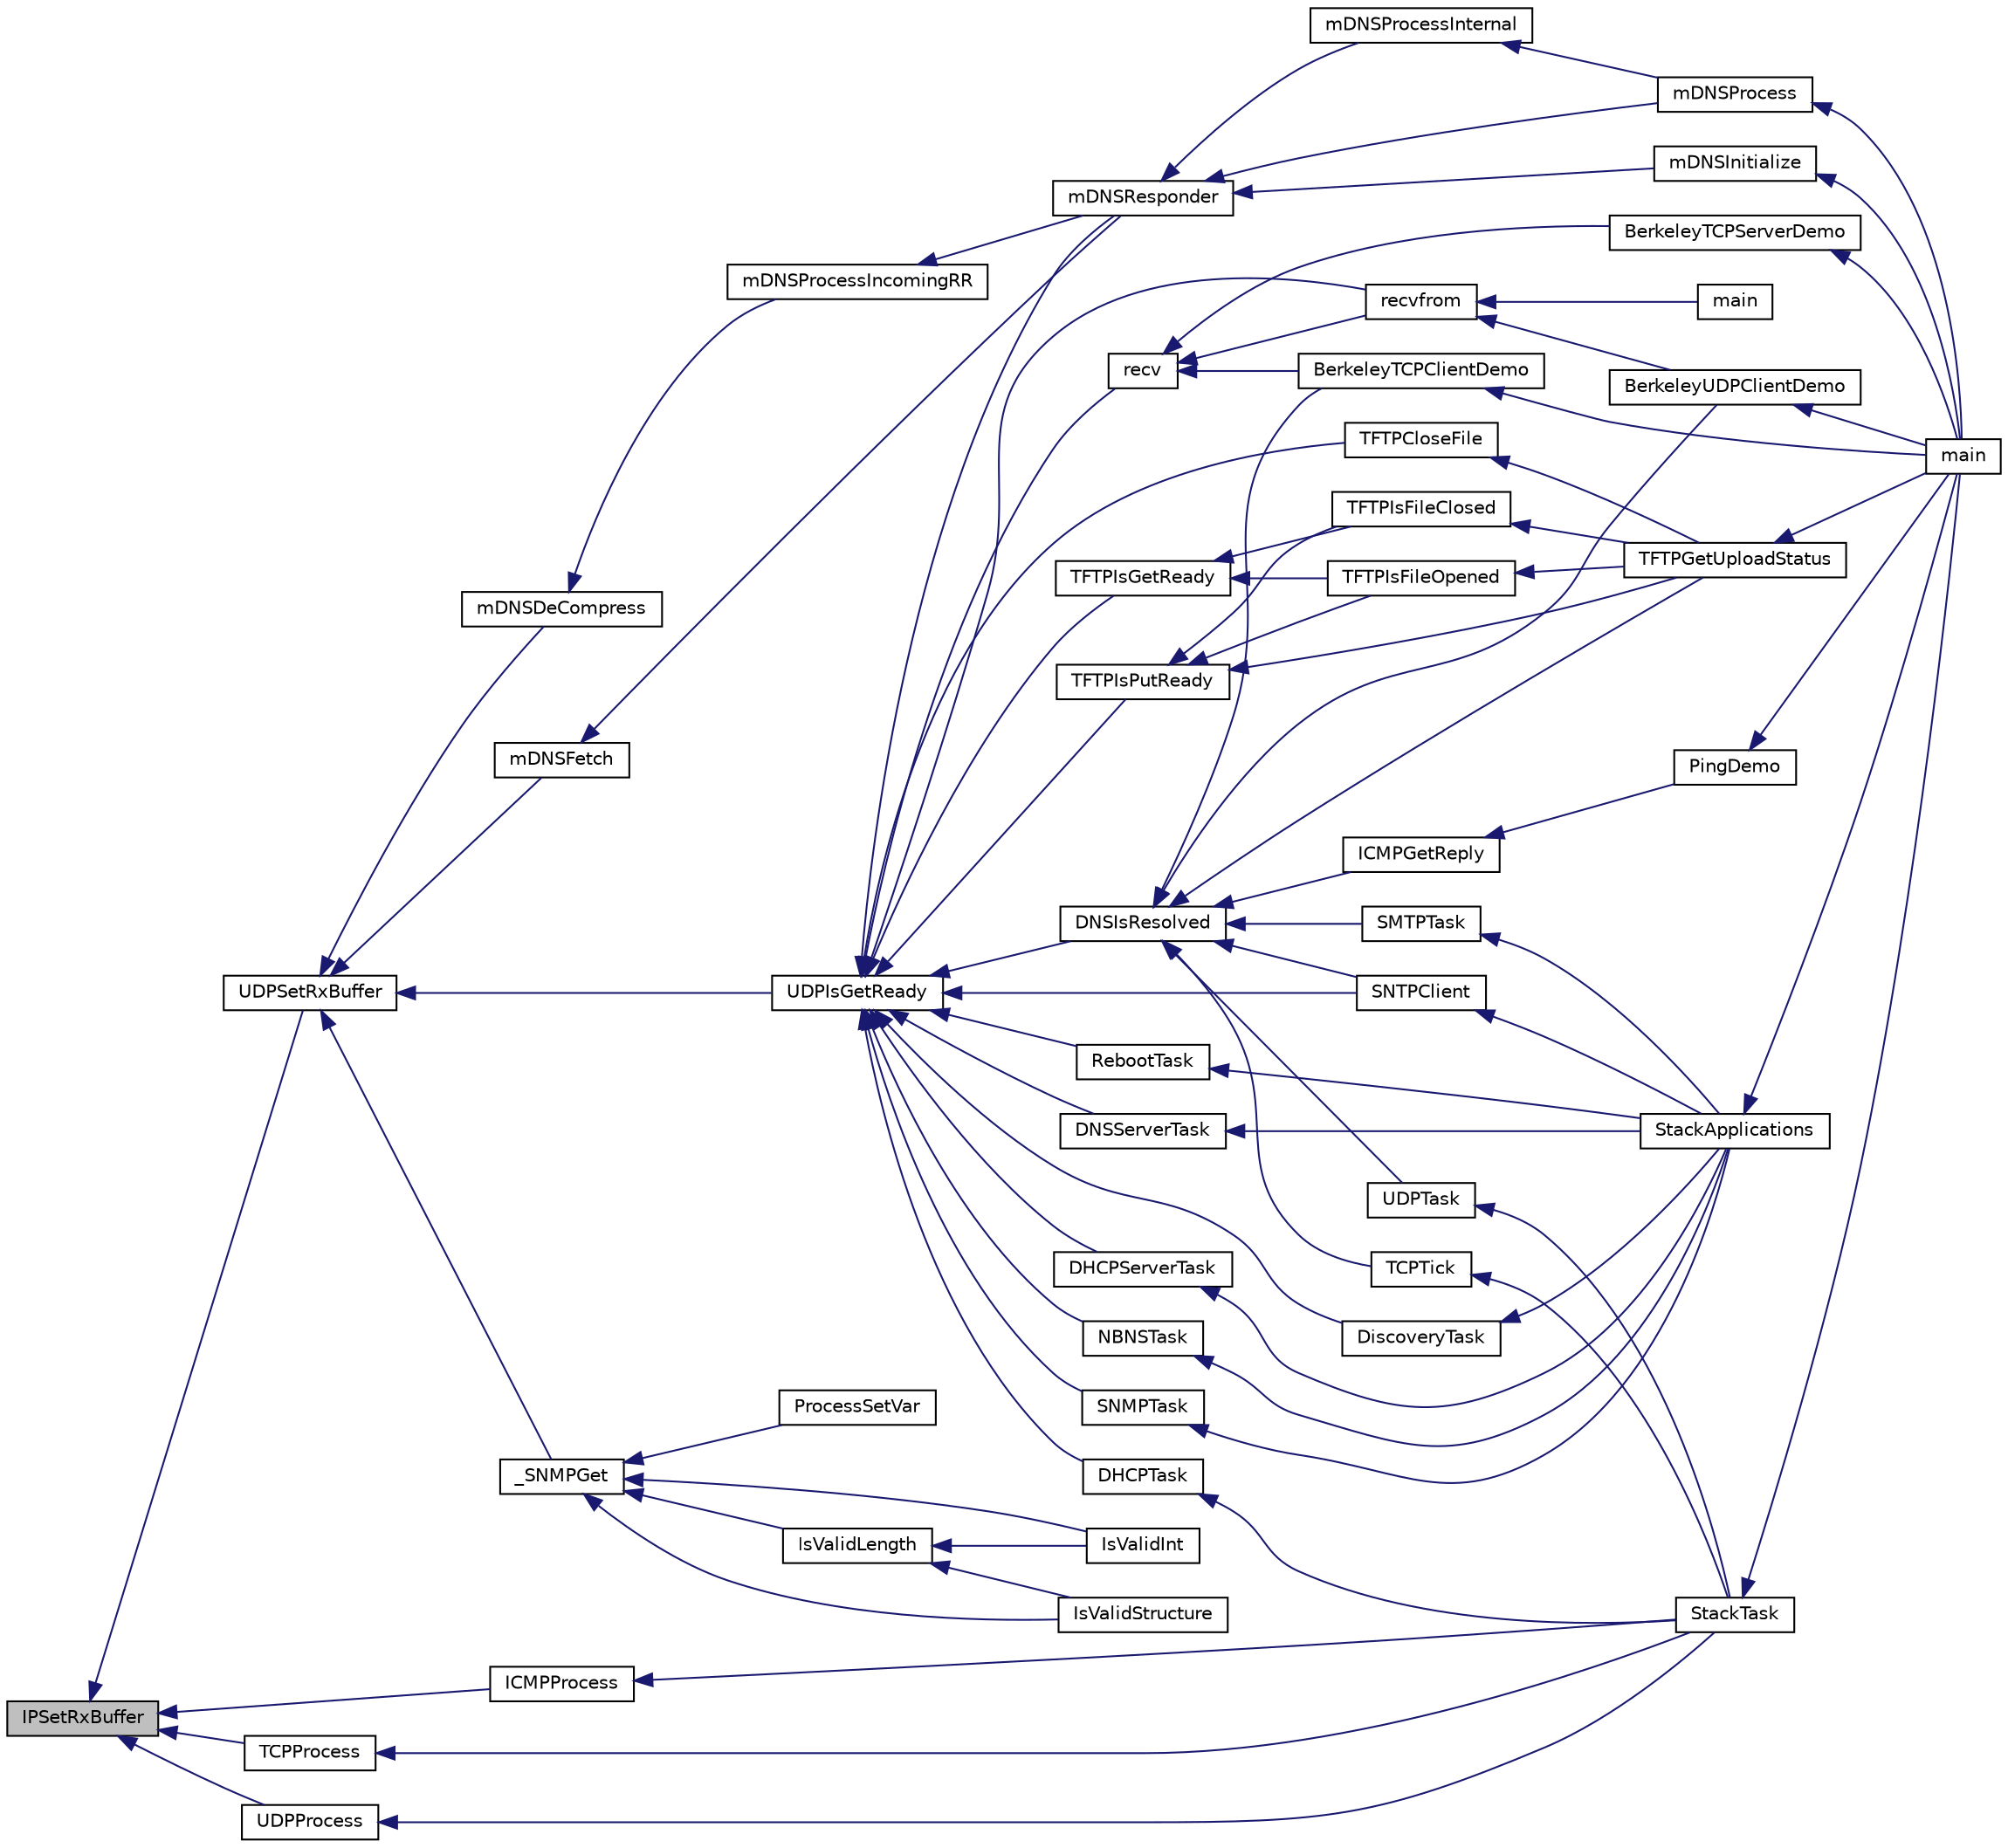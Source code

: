 digraph "IPSetRxBuffer"
{
  edge [fontname="Helvetica",fontsize="10",labelfontname="Helvetica",labelfontsize="10"];
  node [fontname="Helvetica",fontsize="10",shape=record];
  rankdir="LR";
  Node1 [label="IPSetRxBuffer",height=0.2,width=0.4,color="black", fillcolor="grey75", style="filled", fontcolor="black"];
  Node1 -> Node2 [dir="back",color="midnightblue",fontsize="10",style="solid"];
  Node2 [label="ICMPProcess",height=0.2,width=0.4,color="black", fillcolor="white", style="filled",URL="$_i_c_m_p_8c.html#acaf7153a1631ea64d8baefb732f8387e"];
  Node2 -> Node3 [dir="back",color="midnightblue",fontsize="10",style="solid"];
  Node3 [label="StackTask",height=0.2,width=0.4,color="black", fillcolor="white", style="filled",URL="$_stack_tsk_8c.html#af08da4d2f3df4dd4c1779b43c118c88f"];
  Node3 -> Node4 [dir="back",color="midnightblue",fontsize="10",style="solid"];
  Node4 [label="main",height=0.2,width=0.4,color="black", fillcolor="white", style="filled",URL="$_main_demo_8c.html#a6288eba0f8e8ad3ab1544ad731eb7667"];
  Node1 -> Node5 [dir="back",color="midnightblue",fontsize="10",style="solid"];
  Node5 [label="TCPProcess",height=0.2,width=0.4,color="black", fillcolor="white", style="filled",URL="$_t_c_p_8c.html#a1fa693b8370b2bb1f10823881a95612c"];
  Node5 -> Node3 [dir="back",color="midnightblue",fontsize="10",style="solid"];
  Node1 -> Node6 [dir="back",color="midnightblue",fontsize="10",style="solid"];
  Node6 [label="UDPSetRxBuffer",height=0.2,width=0.4,color="black", fillcolor="white", style="filled",URL="$_u_d_p_8c.html#a0dc4b7c53e2e3d3b91fe53ff2e135d72"];
  Node6 -> Node7 [dir="back",color="midnightblue",fontsize="10",style="solid"];
  Node7 [label="_SNMPGet",height=0.2,width=0.4,color="black", fillcolor="white", style="filled",URL="$_s_n_m_p_8c.html#a5827b1b9e5027e00ce052db9f633927c"];
  Node7 -> Node8 [dir="back",color="midnightblue",fontsize="10",style="solid"];
  Node8 [label="IsValidLength",height=0.2,width=0.4,color="black", fillcolor="white", style="filled",URL="$_s_n_m_p_8c.html#a2e7e1a3aef376ed7e8153d9ca151d5c5"];
  Node8 -> Node9 [dir="back",color="midnightblue",fontsize="10",style="solid"];
  Node9 [label="IsValidInt",height=0.2,width=0.4,color="black", fillcolor="white", style="filled",URL="$_s_n_m_p_8c.html#a84b95b3111304bcfa7dffbf430e5a939"];
  Node8 -> Node10 [dir="back",color="midnightblue",fontsize="10",style="solid"];
  Node10 [label="IsValidStructure",height=0.2,width=0.4,color="black", fillcolor="white", style="filled",URL="$_s_n_m_p_8c.html#aff3043fb9b66054d9dd87433ed690962"];
  Node7 -> Node9 [dir="back",color="midnightblue",fontsize="10",style="solid"];
  Node7 -> Node10 [dir="back",color="midnightblue",fontsize="10",style="solid"];
  Node7 -> Node11 [dir="back",color="midnightblue",fontsize="10",style="solid"];
  Node11 [label="ProcessSetVar",height=0.2,width=0.4,color="black", fillcolor="white", style="filled",URL="$_s_n_m_p_8c.html#a14c721f6097f49f91403036cae991f03"];
  Node6 -> Node12 [dir="back",color="midnightblue",fontsize="10",style="solid"];
  Node12 [label="UDPIsGetReady",height=0.2,width=0.4,color="black", fillcolor="white", style="filled",URL="$_u_d_p_8c.html#ae6cafd8670068265c3d9d921cd7e0675"];
  Node12 -> Node13 [dir="back",color="midnightblue",fontsize="10",style="solid"];
  Node13 [label="DiscoveryTask",height=0.2,width=0.4,color="black", fillcolor="white", style="filled",URL="$_announce_8c.html#aab5951adf7bd4f372bdd7feb3cc4e97b"];
  Node13 -> Node14 [dir="back",color="midnightblue",fontsize="10",style="solid"];
  Node14 [label="StackApplications",height=0.2,width=0.4,color="black", fillcolor="white", style="filled",URL="$_stack_tsk_8c.html#a7f8ff33bea9e052705b0a80d2dfcf399"];
  Node14 -> Node4 [dir="back",color="midnightblue",fontsize="10",style="solid"];
  Node12 -> Node15 [dir="back",color="midnightblue",fontsize="10",style="solid"];
  Node15 [label="recv",height=0.2,width=0.4,color="black", fillcolor="white", style="filled",URL="$_berkeley_a_p_i_8c.html#a554ce7ef429f34cc322dff78061d60ab"];
  Node15 -> Node16 [dir="back",color="midnightblue",fontsize="10",style="solid"];
  Node16 [label="recvfrom",height=0.2,width=0.4,color="black", fillcolor="white", style="filled",URL="$_berkeley_a_p_i_8c.html#a74916359322194f9857034fb2750a427"];
  Node16 -> Node17 [dir="back",color="midnightblue",fontsize="10",style="solid"];
  Node17 [label="main",height=0.2,width=0.4,color="black", fillcolor="white", style="filled",URL="$_m_c_h_p_detect_8cpp.html#a0ddf1224851353fc92bfbff6f499fa97"];
  Node16 -> Node18 [dir="back",color="midnightblue",fontsize="10",style="solid"];
  Node18 [label="BerkeleyUDPClientDemo",height=0.2,width=0.4,color="black", fillcolor="white", style="filled",URL="$_main_demo_8h.html#a59c55454b90169edc8f242abbc6c815b"];
  Node18 -> Node4 [dir="back",color="midnightblue",fontsize="10",style="solid"];
  Node15 -> Node19 [dir="back",color="midnightblue",fontsize="10",style="solid"];
  Node19 [label="BerkeleyTCPClientDemo",height=0.2,width=0.4,color="black", fillcolor="white", style="filled",URL="$_main_demo_8h.html#a2f47eed84b265359778d4d1c3a47f322"];
  Node19 -> Node4 [dir="back",color="midnightblue",fontsize="10",style="solid"];
  Node15 -> Node20 [dir="back",color="midnightblue",fontsize="10",style="solid"];
  Node20 [label="BerkeleyTCPServerDemo",height=0.2,width=0.4,color="black", fillcolor="white", style="filled",URL="$_main_demo_8h.html#a85ecc0787bf291b36e4aa7bff6b39157"];
  Node20 -> Node4 [dir="back",color="midnightblue",fontsize="10",style="solid"];
  Node12 -> Node16 [dir="back",color="midnightblue",fontsize="10",style="solid"];
  Node12 -> Node21 [dir="back",color="midnightblue",fontsize="10",style="solid"];
  Node21 [label="DHCPTask",height=0.2,width=0.4,color="black", fillcolor="white", style="filled",URL="$_d_h_c_p_8c.html#a83018f35cd5b3414a8f9a58c80df89d1"];
  Node21 -> Node3 [dir="back",color="midnightblue",fontsize="10",style="solid"];
  Node12 -> Node22 [dir="back",color="midnightblue",fontsize="10",style="solid"];
  Node22 [label="DHCPServerTask",height=0.2,width=0.4,color="black", fillcolor="white", style="filled",URL="$_d_h_c_ps_8c.html#a928a8299b98250ca1861582fc4016c61"];
  Node22 -> Node14 [dir="back",color="midnightblue",fontsize="10",style="solid"];
  Node12 -> Node23 [dir="back",color="midnightblue",fontsize="10",style="solid"];
  Node23 [label="DNSIsResolved",height=0.2,width=0.4,color="black", fillcolor="white", style="filled",URL="$_d_n_s_8c.html#a7568a1a127a88a9b1aa4d34abbd19b53"];
  Node23 -> Node24 [dir="back",color="midnightblue",fontsize="10",style="solid"];
  Node24 [label="ICMPGetReply",height=0.2,width=0.4,color="black", fillcolor="white", style="filled",URL="$_i_c_m_p_8c.html#aa24af113deb0e6821d33a3fd17f44f2a"];
  Node24 -> Node25 [dir="back",color="midnightblue",fontsize="10",style="solid"];
  Node25 [label="PingDemo",height=0.2,width=0.4,color="black", fillcolor="white", style="filled",URL="$_ping_demo_8c.html#af0f2ca8c1b78d7b8783d4c9579034b6b"];
  Node25 -> Node4 [dir="back",color="midnightblue",fontsize="10",style="solid"];
  Node23 -> Node26 [dir="back",color="midnightblue",fontsize="10",style="solid"];
  Node26 [label="SMTPTask",height=0.2,width=0.4,color="black", fillcolor="white", style="filled",URL="$_s_m_t_p_8c.html#abe31fb54926d321252beb819defb0afb"];
  Node26 -> Node14 [dir="back",color="midnightblue",fontsize="10",style="solid"];
  Node23 -> Node27 [dir="back",color="midnightblue",fontsize="10",style="solid"];
  Node27 [label="SNTPClient",height=0.2,width=0.4,color="black", fillcolor="white", style="filled",URL="$_s_n_t_p_8c.html#a7ee3d58d5355075489e71a6cd73dc307"];
  Node27 -> Node14 [dir="back",color="midnightblue",fontsize="10",style="solid"];
  Node23 -> Node28 [dir="back",color="midnightblue",fontsize="10",style="solid"];
  Node28 [label="TCPTick",height=0.2,width=0.4,color="black", fillcolor="white", style="filled",URL="$_t_c_p_8c.html#a364093914f3c43521ca04d9b0e5b6a3c"];
  Node28 -> Node3 [dir="back",color="midnightblue",fontsize="10",style="solid"];
  Node23 -> Node29 [dir="back",color="midnightblue",fontsize="10",style="solid"];
  Node29 [label="TFTPGetUploadStatus",height=0.2,width=0.4,color="black", fillcolor="white", style="filled",URL="$_t_f_t_pc_8c.html#a6567634f020a25f34f32677fbc9813bc"];
  Node29 -> Node4 [dir="back",color="midnightblue",fontsize="10",style="solid"];
  Node23 -> Node30 [dir="back",color="midnightblue",fontsize="10",style="solid"];
  Node30 [label="UDPTask",height=0.2,width=0.4,color="black", fillcolor="white", style="filled",URL="$_u_d_p_8c.html#a04db7e90c0e235382b6068e5128bf2d1"];
  Node30 -> Node3 [dir="back",color="midnightblue",fontsize="10",style="solid"];
  Node23 -> Node19 [dir="back",color="midnightblue",fontsize="10",style="solid"];
  Node23 -> Node18 [dir="back",color="midnightblue",fontsize="10",style="solid"];
  Node12 -> Node31 [dir="back",color="midnightblue",fontsize="10",style="solid"];
  Node31 [label="DNSServerTask",height=0.2,width=0.4,color="black", fillcolor="white", style="filled",URL="$_d_n_ss_8c.html#aa834d9167b0851f5e30485fa75d4da14"];
  Node31 -> Node14 [dir="back",color="midnightblue",fontsize="10",style="solid"];
  Node12 -> Node32 [dir="back",color="midnightblue",fontsize="10",style="solid"];
  Node32 [label="NBNSTask",height=0.2,width=0.4,color="black", fillcolor="white", style="filled",URL="$_n_b_n_s_8c.html#a702bf030a02ba5807ac10f54c7ffa906"];
  Node32 -> Node14 [dir="back",color="midnightblue",fontsize="10",style="solid"];
  Node12 -> Node33 [dir="back",color="midnightblue",fontsize="10",style="solid"];
  Node33 [label="RebootTask",height=0.2,width=0.4,color="black", fillcolor="white", style="filled",URL="$_reboot_8c.html#a4550ed90f229d1046e62217d16041274"];
  Node33 -> Node14 [dir="back",color="midnightblue",fontsize="10",style="solid"];
  Node12 -> Node34 [dir="back",color="midnightblue",fontsize="10",style="solid"];
  Node34 [label="SNMPTask",height=0.2,width=0.4,color="black", fillcolor="white", style="filled",URL="$_s_n_m_p_8c.html#a7066e1ee2896aa8af33dc656460074cc"];
  Node34 -> Node14 [dir="back",color="midnightblue",fontsize="10",style="solid"];
  Node12 -> Node27 [dir="back",color="midnightblue",fontsize="10",style="solid"];
  Node12 -> Node35 [dir="back",color="midnightblue",fontsize="10",style="solid"];
  Node35 [label="TFTPIsGetReady",height=0.2,width=0.4,color="black", fillcolor="white", style="filled",URL="$_t_f_t_pc_8c.html#a45170eecdcaf685183864e44784f0795"];
  Node35 -> Node36 [dir="back",color="midnightblue",fontsize="10",style="solid"];
  Node36 [label="TFTPIsFileOpened",height=0.2,width=0.4,color="black", fillcolor="white", style="filled",URL="$_t_f_t_pc_8c.html#af5d2e34f34fcc2be701389f66c1828d5"];
  Node36 -> Node29 [dir="back",color="midnightblue",fontsize="10",style="solid"];
  Node35 -> Node37 [dir="back",color="midnightblue",fontsize="10",style="solid"];
  Node37 [label="TFTPIsFileClosed",height=0.2,width=0.4,color="black", fillcolor="white", style="filled",URL="$_t_f_t_pc_8c.html#a2781afd6109db64b79b482e8f799b8bb"];
  Node37 -> Node29 [dir="back",color="midnightblue",fontsize="10",style="solid"];
  Node12 -> Node38 [dir="back",color="midnightblue",fontsize="10",style="solid"];
  Node38 [label="TFTPCloseFile",height=0.2,width=0.4,color="black", fillcolor="white", style="filled",URL="$_t_f_t_pc_8c.html#a688442992af6a64cd7320edd2bd4c8e9"];
  Node38 -> Node29 [dir="back",color="midnightblue",fontsize="10",style="solid"];
  Node12 -> Node39 [dir="back",color="midnightblue",fontsize="10",style="solid"];
  Node39 [label="TFTPIsPutReady",height=0.2,width=0.4,color="black", fillcolor="white", style="filled",URL="$_t_f_t_pc_8c.html#accc76acb6992b4423848b027555003b5"];
  Node39 -> Node29 [dir="back",color="midnightblue",fontsize="10",style="solid"];
  Node39 -> Node36 [dir="back",color="midnightblue",fontsize="10",style="solid"];
  Node39 -> Node37 [dir="back",color="midnightblue",fontsize="10",style="solid"];
  Node12 -> Node40 [dir="back",color="midnightblue",fontsize="10",style="solid"];
  Node40 [label="mDNSResponder",height=0.2,width=0.4,color="black", fillcolor="white", style="filled",URL="$_zeroconf_multicast_d_n_s_8c.html#a9db99a259559d5b3e5f537b2b4f235a6"];
  Node40 -> Node41 [dir="back",color="midnightblue",fontsize="10",style="solid"];
  Node41 [label="mDNSInitialize",height=0.2,width=0.4,color="black", fillcolor="white", style="filled",URL="$_zeroconf_multicast_d_n_s_8c.html#adf52d26b251ad70adb7ca097394986d1"];
  Node41 -> Node4 [dir="back",color="midnightblue",fontsize="10",style="solid"];
  Node40 -> Node42 [dir="back",color="midnightblue",fontsize="10",style="solid"];
  Node42 [label="mDNSProcessInternal",height=0.2,width=0.4,color="black", fillcolor="white", style="filled",URL="$_zeroconf_multicast_d_n_s_8c.html#a790561fcaf99874b79eab7db039b8c71"];
  Node42 -> Node43 [dir="back",color="midnightblue",fontsize="10",style="solid"];
  Node43 [label="mDNSProcess",height=0.2,width=0.4,color="black", fillcolor="white", style="filled",URL="$_zeroconf_multicast_d_n_s_8c.html#a2b66183d48d7fd2050e1661557927e1e"];
  Node43 -> Node4 [dir="back",color="midnightblue",fontsize="10",style="solid"];
  Node40 -> Node43 [dir="back",color="midnightblue",fontsize="10",style="solid"];
  Node6 -> Node44 [dir="back",color="midnightblue",fontsize="10",style="solid"];
  Node44 [label="mDNSFetch",height=0.2,width=0.4,color="black", fillcolor="white", style="filled",URL="$_zeroconf_multicast_d_n_s_8c.html#ac55c5857ff8637f0c9a2c8eaefb4969b"];
  Node44 -> Node40 [dir="back",color="midnightblue",fontsize="10",style="solid"];
  Node6 -> Node45 [dir="back",color="midnightblue",fontsize="10",style="solid"];
  Node45 [label="mDNSDeCompress",height=0.2,width=0.4,color="black", fillcolor="white", style="filled",URL="$_zeroconf_multicast_d_n_s_8c.html#a85f02dd49ff057009f82a11dd68b1cb6"];
  Node45 -> Node46 [dir="back",color="midnightblue",fontsize="10",style="solid"];
  Node46 [label="mDNSProcessIncomingRR",height=0.2,width=0.4,color="black", fillcolor="white", style="filled",URL="$_zeroconf_multicast_d_n_s_8c.html#a5d86d8b87c6bf781cb3692eb49041cb7"];
  Node46 -> Node40 [dir="back",color="midnightblue",fontsize="10",style="solid"];
  Node1 -> Node47 [dir="back",color="midnightblue",fontsize="10",style="solid"];
  Node47 [label="UDPProcess",height=0.2,width=0.4,color="black", fillcolor="white", style="filled",URL="$_u_d_p_8c.html#a49305099f869233eaab80c0953df6eed"];
  Node47 -> Node3 [dir="back",color="midnightblue",fontsize="10",style="solid"];
}
